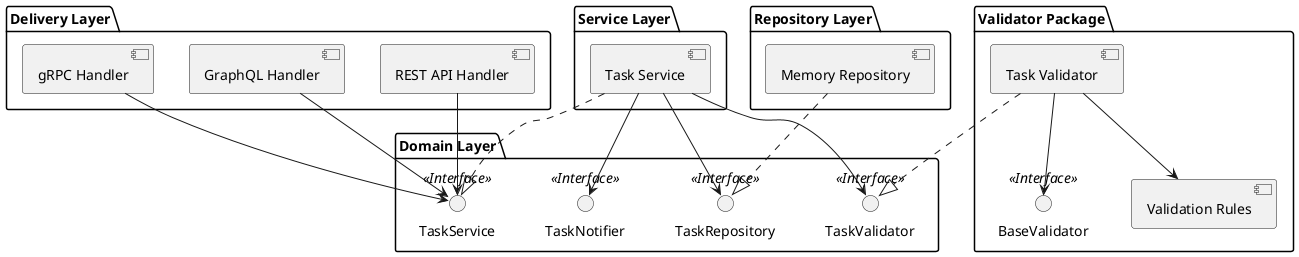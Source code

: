 @startuml Task Manager Component Diagram

skinparam component {
    BackgroundColor<<Interface>> LightGray
    BorderColor<<Interface>> Gray
}

package "Delivery Layer" {
    [REST API Handler]
    [GraphQL Handler]
    [gRPC Handler]
}

package "Service Layer" {
    [Task Service]
}

package "Domain Layer" {
    interface "TaskService" as ITaskService <<Interface>>
    interface "TaskRepository" as ITaskRepo <<Interface>>
    interface "TaskValidator" as ITaskValidator <<Interface>>
    interface "TaskNotifier" as ITaskNotifier <<Interface>>
}

package "Repository Layer" {
    [Memory Repository]
}

package "Validator Package" {
    [Task Validator]
    interface "BaseValidator" as IBaseValidator <<Interface>>
    [Validation Rules]
}

' 依賴關係
[REST API Handler] --> ITaskService
[GraphQL Handler] --> ITaskService
[gRPC Handler] --> ITaskService

[Task Service] ..|> ITaskService
[Task Service] --> ITaskRepo
[Task Service] --> ITaskValidator
[Task Service] --> ITaskNotifier

[Memory Repository] ..|> ITaskRepo

[Task Validator] ..|> ITaskValidator
[Task Validator] --> IBaseValidator
[Task Validator] --> [Validation Rules]

@enduml 